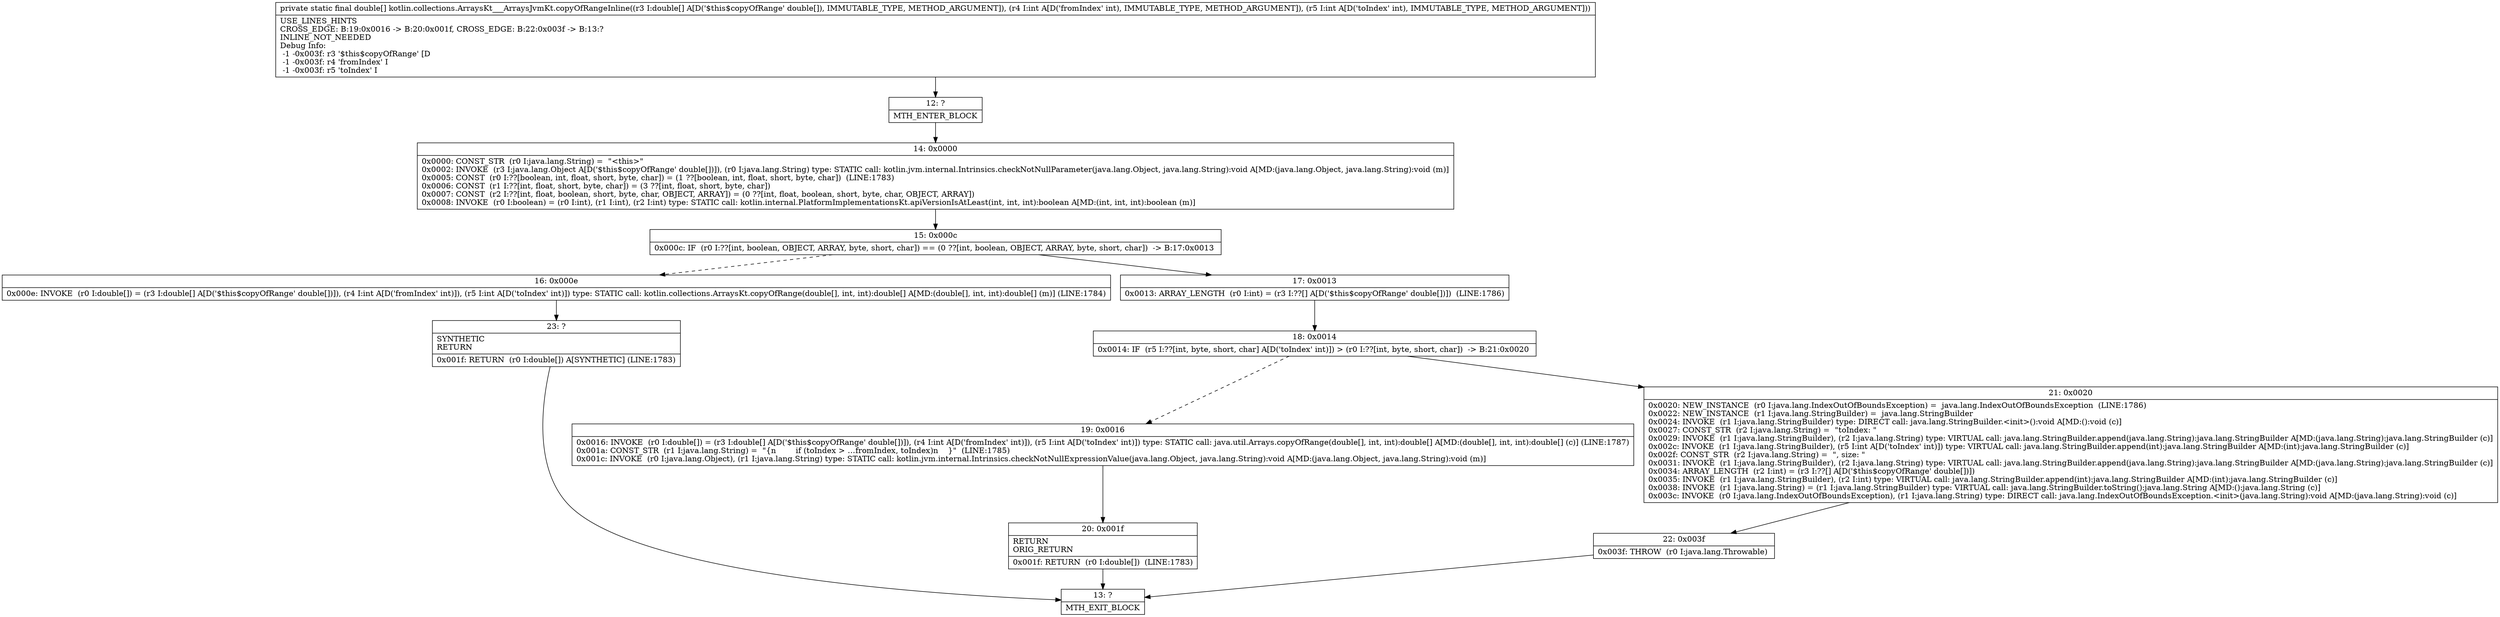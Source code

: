 digraph "CFG forkotlin.collections.ArraysKt___ArraysJvmKt.copyOfRangeInline([DII)[D" {
Node_12 [shape=record,label="{12\:\ ?|MTH_ENTER_BLOCK\l}"];
Node_14 [shape=record,label="{14\:\ 0x0000|0x0000: CONST_STR  (r0 I:java.lang.String) =  \"\<this\>\" \l0x0002: INVOKE  (r3 I:java.lang.Object A[D('$this$copyOfRange' double[])]), (r0 I:java.lang.String) type: STATIC call: kotlin.jvm.internal.Intrinsics.checkNotNullParameter(java.lang.Object, java.lang.String):void A[MD:(java.lang.Object, java.lang.String):void (m)]\l0x0005: CONST  (r0 I:??[boolean, int, float, short, byte, char]) = (1 ??[boolean, int, float, short, byte, char])  (LINE:1783)\l0x0006: CONST  (r1 I:??[int, float, short, byte, char]) = (3 ??[int, float, short, byte, char]) \l0x0007: CONST  (r2 I:??[int, float, boolean, short, byte, char, OBJECT, ARRAY]) = (0 ??[int, float, boolean, short, byte, char, OBJECT, ARRAY]) \l0x0008: INVOKE  (r0 I:boolean) = (r0 I:int), (r1 I:int), (r2 I:int) type: STATIC call: kotlin.internal.PlatformImplementationsKt.apiVersionIsAtLeast(int, int, int):boolean A[MD:(int, int, int):boolean (m)]\l}"];
Node_15 [shape=record,label="{15\:\ 0x000c|0x000c: IF  (r0 I:??[int, boolean, OBJECT, ARRAY, byte, short, char]) == (0 ??[int, boolean, OBJECT, ARRAY, byte, short, char])  \-\> B:17:0x0013 \l}"];
Node_16 [shape=record,label="{16\:\ 0x000e|0x000e: INVOKE  (r0 I:double[]) = (r3 I:double[] A[D('$this$copyOfRange' double[])]), (r4 I:int A[D('fromIndex' int)]), (r5 I:int A[D('toIndex' int)]) type: STATIC call: kotlin.collections.ArraysKt.copyOfRange(double[], int, int):double[] A[MD:(double[], int, int):double[] (m)] (LINE:1784)\l}"];
Node_23 [shape=record,label="{23\:\ ?|SYNTHETIC\lRETURN\l|0x001f: RETURN  (r0 I:double[]) A[SYNTHETIC] (LINE:1783)\l}"];
Node_13 [shape=record,label="{13\:\ ?|MTH_EXIT_BLOCK\l}"];
Node_17 [shape=record,label="{17\:\ 0x0013|0x0013: ARRAY_LENGTH  (r0 I:int) = (r3 I:??[] A[D('$this$copyOfRange' double[])])  (LINE:1786)\l}"];
Node_18 [shape=record,label="{18\:\ 0x0014|0x0014: IF  (r5 I:??[int, byte, short, char] A[D('toIndex' int)]) \> (r0 I:??[int, byte, short, char])  \-\> B:21:0x0020 \l}"];
Node_19 [shape=record,label="{19\:\ 0x0016|0x0016: INVOKE  (r0 I:double[]) = (r3 I:double[] A[D('$this$copyOfRange' double[])]), (r4 I:int A[D('fromIndex' int)]), (r5 I:int A[D('toIndex' int)]) type: STATIC call: java.util.Arrays.copyOfRange(double[], int, int):double[] A[MD:(double[], int, int):double[] (c)] (LINE:1787)\l0x001a: CONST_STR  (r1 I:java.lang.String) =  \"\{n        if (toIndex \> …fromIndex, toIndex)n    \}\"  (LINE:1785)\l0x001c: INVOKE  (r0 I:java.lang.Object), (r1 I:java.lang.String) type: STATIC call: kotlin.jvm.internal.Intrinsics.checkNotNullExpressionValue(java.lang.Object, java.lang.String):void A[MD:(java.lang.Object, java.lang.String):void (m)]\l}"];
Node_20 [shape=record,label="{20\:\ 0x001f|RETURN\lORIG_RETURN\l|0x001f: RETURN  (r0 I:double[])  (LINE:1783)\l}"];
Node_21 [shape=record,label="{21\:\ 0x0020|0x0020: NEW_INSTANCE  (r0 I:java.lang.IndexOutOfBoundsException) =  java.lang.IndexOutOfBoundsException  (LINE:1786)\l0x0022: NEW_INSTANCE  (r1 I:java.lang.StringBuilder) =  java.lang.StringBuilder \l0x0024: INVOKE  (r1 I:java.lang.StringBuilder) type: DIRECT call: java.lang.StringBuilder.\<init\>():void A[MD:():void (c)]\l0x0027: CONST_STR  (r2 I:java.lang.String) =  \"toIndex: \" \l0x0029: INVOKE  (r1 I:java.lang.StringBuilder), (r2 I:java.lang.String) type: VIRTUAL call: java.lang.StringBuilder.append(java.lang.String):java.lang.StringBuilder A[MD:(java.lang.String):java.lang.StringBuilder (c)]\l0x002c: INVOKE  (r1 I:java.lang.StringBuilder), (r5 I:int A[D('toIndex' int)]) type: VIRTUAL call: java.lang.StringBuilder.append(int):java.lang.StringBuilder A[MD:(int):java.lang.StringBuilder (c)]\l0x002f: CONST_STR  (r2 I:java.lang.String) =  \", size: \" \l0x0031: INVOKE  (r1 I:java.lang.StringBuilder), (r2 I:java.lang.String) type: VIRTUAL call: java.lang.StringBuilder.append(java.lang.String):java.lang.StringBuilder A[MD:(java.lang.String):java.lang.StringBuilder (c)]\l0x0034: ARRAY_LENGTH  (r2 I:int) = (r3 I:??[] A[D('$this$copyOfRange' double[])]) \l0x0035: INVOKE  (r1 I:java.lang.StringBuilder), (r2 I:int) type: VIRTUAL call: java.lang.StringBuilder.append(int):java.lang.StringBuilder A[MD:(int):java.lang.StringBuilder (c)]\l0x0038: INVOKE  (r1 I:java.lang.String) = (r1 I:java.lang.StringBuilder) type: VIRTUAL call: java.lang.StringBuilder.toString():java.lang.String A[MD:():java.lang.String (c)]\l0x003c: INVOKE  (r0 I:java.lang.IndexOutOfBoundsException), (r1 I:java.lang.String) type: DIRECT call: java.lang.IndexOutOfBoundsException.\<init\>(java.lang.String):void A[MD:(java.lang.String):void (c)]\l}"];
Node_22 [shape=record,label="{22\:\ 0x003f|0x003f: THROW  (r0 I:java.lang.Throwable) \l}"];
MethodNode[shape=record,label="{private static final double[] kotlin.collections.ArraysKt___ArraysJvmKt.copyOfRangeInline((r3 I:double[] A[D('$this$copyOfRange' double[]), IMMUTABLE_TYPE, METHOD_ARGUMENT]), (r4 I:int A[D('fromIndex' int), IMMUTABLE_TYPE, METHOD_ARGUMENT]), (r5 I:int A[D('toIndex' int), IMMUTABLE_TYPE, METHOD_ARGUMENT]))  | USE_LINES_HINTS\lCROSS_EDGE: B:19:0x0016 \-\> B:20:0x001f, CROSS_EDGE: B:22:0x003f \-\> B:13:?\lINLINE_NOT_NEEDED\lDebug Info:\l  \-1 \-0x003f: r3 '$this$copyOfRange' [D\l  \-1 \-0x003f: r4 'fromIndex' I\l  \-1 \-0x003f: r5 'toIndex' I\l}"];
MethodNode -> Node_12;Node_12 -> Node_14;
Node_14 -> Node_15;
Node_15 -> Node_16[style=dashed];
Node_15 -> Node_17;
Node_16 -> Node_23;
Node_23 -> Node_13;
Node_17 -> Node_18;
Node_18 -> Node_19[style=dashed];
Node_18 -> Node_21;
Node_19 -> Node_20;
Node_20 -> Node_13;
Node_21 -> Node_22;
Node_22 -> Node_13;
}

